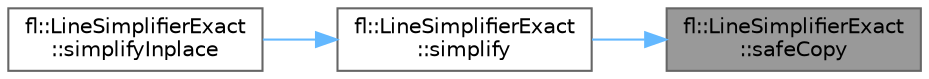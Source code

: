 digraph "fl::LineSimplifierExact::safeCopy"
{
 // INTERACTIVE_SVG=YES
 // LATEX_PDF_SIZE
  bgcolor="transparent";
  edge [fontname=Helvetica,fontsize=10,labelfontname=Helvetica,labelfontsize=10];
  node [fontname=Helvetica,fontsize=10,shape=box,height=0.2,width=0.4];
  rankdir="RL";
  Node1 [id="Node000001",label="fl::LineSimplifierExact\l::safeCopy",height=0.2,width=0.4,color="gray40", fillcolor="grey60", style="filled", fontcolor="black",tooltip=" "];
  Node1 -> Node2 [id="edge1_Node000001_Node000002",dir="back",color="steelblue1",style="solid",tooltip=" "];
  Node2 [id="Node000002",label="fl::LineSimplifierExact\l::simplify",height=0.2,width=0.4,color="grey40", fillcolor="white", style="filled",URL="$d5/d32/classfl_1_1_line_simplifier_exact_a70e5f21b0f1f867c9a935ff78759b70c.html#a70e5f21b0f1f867c9a935ff78759b70c",tooltip=" "];
  Node2 -> Node3 [id="edge2_Node000002_Node000003",dir="back",color="steelblue1",style="solid",tooltip=" "];
  Node3 [id="Node000003",label="fl::LineSimplifierExact\l::simplifyInplace",height=0.2,width=0.4,color="grey40", fillcolor="white", style="filled",URL="$d5/d32/classfl_1_1_line_simplifier_exact_a3a4114a5aebc06310711d2fcc2643d67.html#a3a4114a5aebc06310711d2fcc2643d67",tooltip=" "];
}

